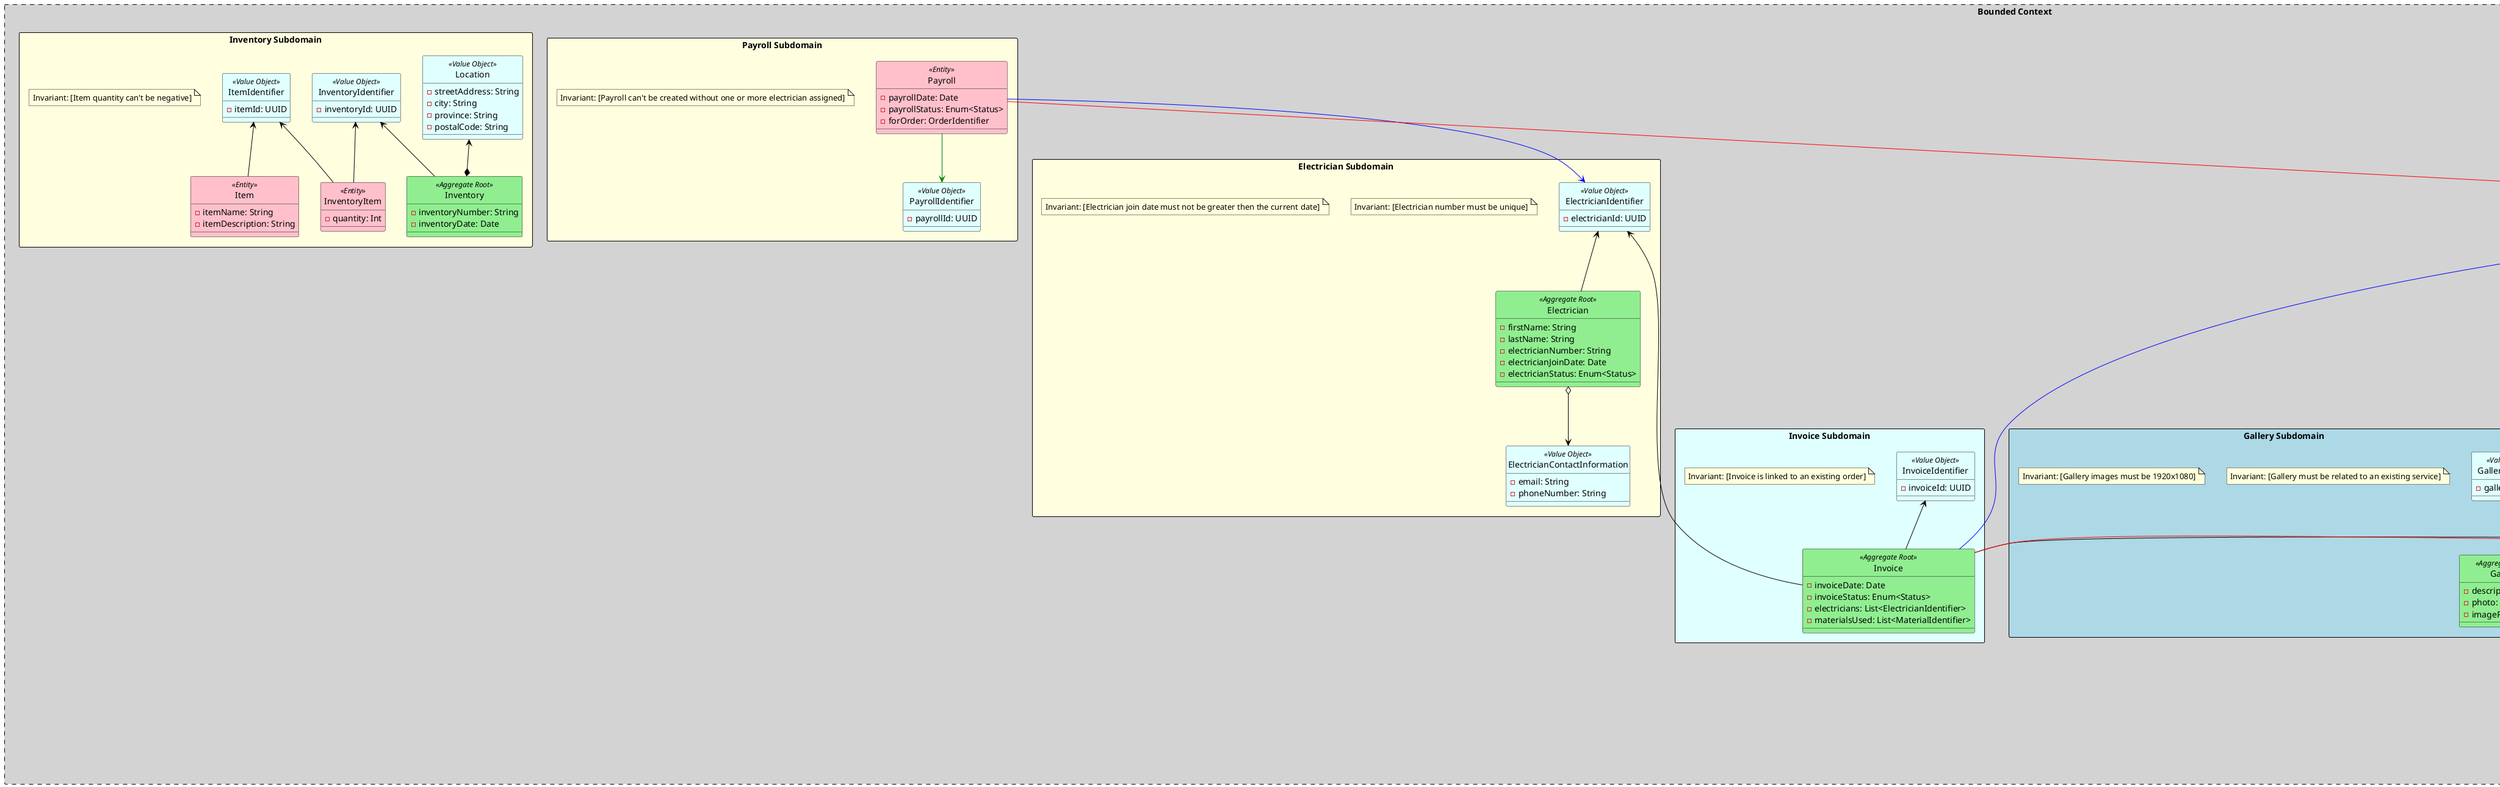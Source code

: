 @startuml
hide circle

!define ENTITY(entityName) class entityName <<Entity>> #Pink
!define AGGREGATE_ROOT(aggregateRootName) class aggregateRootName <<Aggregate Root>> #LightGreen
!define VALUE_OBJECT(valueObjectName) class valueObjectName <<Value Object>> #LightCyan

skinparam packageStyle rectangle
skinparam rectangle {
    BackgroundColor LightGrey
    BorderColor Black
}
rectangle "Bounded Context" as BoundedContextCorso #line.dashed {
    rectangle "Customer Subdomain" #LightBlue {
        AGGREGATE_ROOT(Customer) {
          -firstName: String
          -lastName: String

        }

        VALUE_OBJECT(CustomerIdentifier) {
            -customerId: UUID
        }

        VALUE_OBJECT(Address) {
            -streetAddress: String
            -city: String
            -province: String
            -postalCode: String
        }

        VALUE_OBJECT(ContactInformation) {
            -email: String
            -phoneNumber: String
        }

        Customer  *-->  Address
        Customer  *-->  ContactInformation
        CustomerIdentifier  <--  Customer

        note "Invariant: [Emails are unique]" as N1
    }
    rectangle "Material Subdomain" #LightYellow {
        AGGREGATE_ROOT(Material){
            -materialName: String
            -materialDescription: String
            -materialCost: Double
        }

        VALUE_OBJECT(MaterialIdentifier) {
            -materialId: UUID
        }

        Material  --up>  MaterialIdentifier

        note "Invariant: [Material cost can't be negative]" as materialInvariant1
    }

    rectangle "Service Subdomain" #LightBlue {
        ENTITY(Service) {
            -serviceName: String
            -serviceDescription: String
            -serviceImage: byte[]
            -serviceIcon: byte[]
        }

        VALUE_OBJECT(ServiceIdentifier) {
            -serviceId: UUID
        }

        Service  -down->  ServiceIdentifier #Green
        AGGREGATE_ROOT(Service)

        note "Invariant: [Service icon size must be 24x24]" as serviceInvariant1
    }

    rectangle "Order Subdomain" #LightBlue {
        ENTITY(Order) {
          -orderDate: Date
          -orderDueDate: Date
          -orderStatus: Enum<Status>
          -orderDescription: String
          -customerFullName: String
          -customerEmail: String
          -customerPhone: String
          -customerAddress: String
        }

        VALUE_OBJECT(OrderIdentifier) {
            -orderId: UUID
        }

        VALUE_OBJECT(OrderTrackingNumber) {
            -ordertrackingNumber: String
        }

        Order  -down->  CustomerIdentifier #Blue
        Order  -down->  ServiceIdentifier #Red
        OrderIdentifier <--  Order
        OrderTrackingNumber <-- Order
        AGGREGATE_ROOT(Order)

        note "Invariant: [Order must be related to a existing customer]" as orderInvariant1
        note "Invariant: [Order must be related to an existing service]" as orderInvariant2
        note "Invariant: [Order must be related to an existing electrician]" as orderInvariant3
    }
    rectangle "Review Subdomain" #LightBlue {
        AGGREGATE_ROOT(Review) {
         -customer_full_name: String
         -reviewDate: Date
         -message: String
         -review_rating: int
         -pinned: boolean
        }
        note "Invariant: [Customer must have an order]" as reviewInvariant1

        VALUE_OBJECT(ReviewIdentifier) {
            -reviewId: UUID
        }

        Review  --up>  CustomerIdentifier
        Review  --up>  ReviewIdentifier
    }
    rectangle "FAQ Subdomain" #LightBlue {
        AGGREGATE_ROOT(FAQ) {
            -question: String
            -answer: String
        }
        VALUE_OBJECT(FAQIdentifier) {
            -faqId: UUID
        }

        FAQ  --up>  FAQIdentifier

        note "Invariant: [FAQ must be deleted when service cease to exist]" as faqInvariant2
    }
    rectangle "Gallery Subdomain" #LightBlue {
        AGGREGATE_ROOT(Gallery) {
          -description: String
          -photo: byte[]
          -imagePosition: int
        }

        VALUE_OBJECT(GalleryIdentifier) {
            -galleryId: UUID
        }

        Gallery  --up>  ServiceIdentifier
        Gallery  --up>  GalleryIdentifier
        note "Invariant: [Gallery must be related to an existing service]" as galleryInvariant1
        note "Invariant: [Gallery images must be 1920x1080]" as galleryInvariant2
    }
    rectangle "Electrician Subdomain" #LightYellow {
        AGGREGATE_ROOT(Electrician){
            -firstName: String
            -lastName: String
            -electricianNumber: String
            -electricianJoinDate: Date
            -electricianStatus: Enum<Status>
        }
        VALUE_OBJECT(ElectricianContactInformation) {
            -email: String
            -phoneNumber: String
        }
        VALUE_OBJECT(ElectricianIdentifier) {
            -electricianId: UUID
        }

        Electrician  --up>  ElectricianIdentifier #Black
        Electrician  o-->  ElectricianContactInformation #Black

        note "Invariant: [Electrician number must be unique]" as electricianInvariant1
        note "Invariant: [Electrician join date must not be greater then the current date]" as electricianInvariant2
    }
    rectangle "Payroll Subdomain" #LightYellow {
        ENTITY(Payroll){
            -payrollDate: Date
            -payrollStatus: Enum<Status>
            -forOrder: OrderIdentifier
        }

        VALUE_OBJECT(PayrollIdentifier) {
            -payrollId: UUID
        }

        Payroll  -down->  PayrollIdentifier #Green
        Payroll  -down->  ElectricianIdentifier #Blue
        Payroll  -down->  OrderIdentifier #Red

        note "Invariant: [Payroll can't be created without one or more electrician assigned]" as payrollInvariant2
    }
    rectangle "Invoice Subdomain" #LightCyan {
        AGGREGATE_ROOT(Invoice){
            -invoiceDate: Date
            -invoiceStatus: Enum<Status>
            -electricians: List<ElectricianIdentifier>
            -materialsUsed: List<MaterialIdentifier>
        }

        VALUE_OBJECT(InvoiceIdentifier) {
            -invoiceId: UUID
        }

        Invoice  --up>  MaterialIdentifier #Black
        Invoice  --up>  ElectricianIdentifier #Black
        Invoice  --up>  InvoiceIdentifier #Black
        Invoice  --up>  OrderIdentifier #Blue
        Invoice  --up>  CustomerIdentifier #Red

        note "Invariant: [Invoice is linked to an existing order]" as invoiceInvariant1
    }
    rectangle "Inventory Subdomain" #LightYellow {
        AGGREGATE_ROOT(Inventory){
            -inventoryNumber: String
            -inventoryDate: Date
        }
        ENTITY(Item){
            -itemName: String
            -itemDescription: String
        }
        ENTITY(InventoryItem) {
            -quantity: Int
        }

        InventoryItem  --up>  ItemIdentifier #Black
        InventoryItem  --up>  InventoryIdentifier #Black

        VALUE_OBJECT(ItemIdentifier) {
            -itemId: UUID
        }

        Item  --up>  ItemIdentifier #Black

        VALUE_OBJECT(Location){
            -streetAddress: String
            -city: String
            -province: String
            -postalCode: String
        }

        VALUE_OBJECT(InventoryIdentifier) {
            -inventoryId: UUID
        }

        Inventory  *--up>  Location #Black
        Inventory  --up>  InventoryIdentifier #Black

        note "Invariant: [Item quantity can't be negative]" as clientInvariant1
    }
}
@enduml